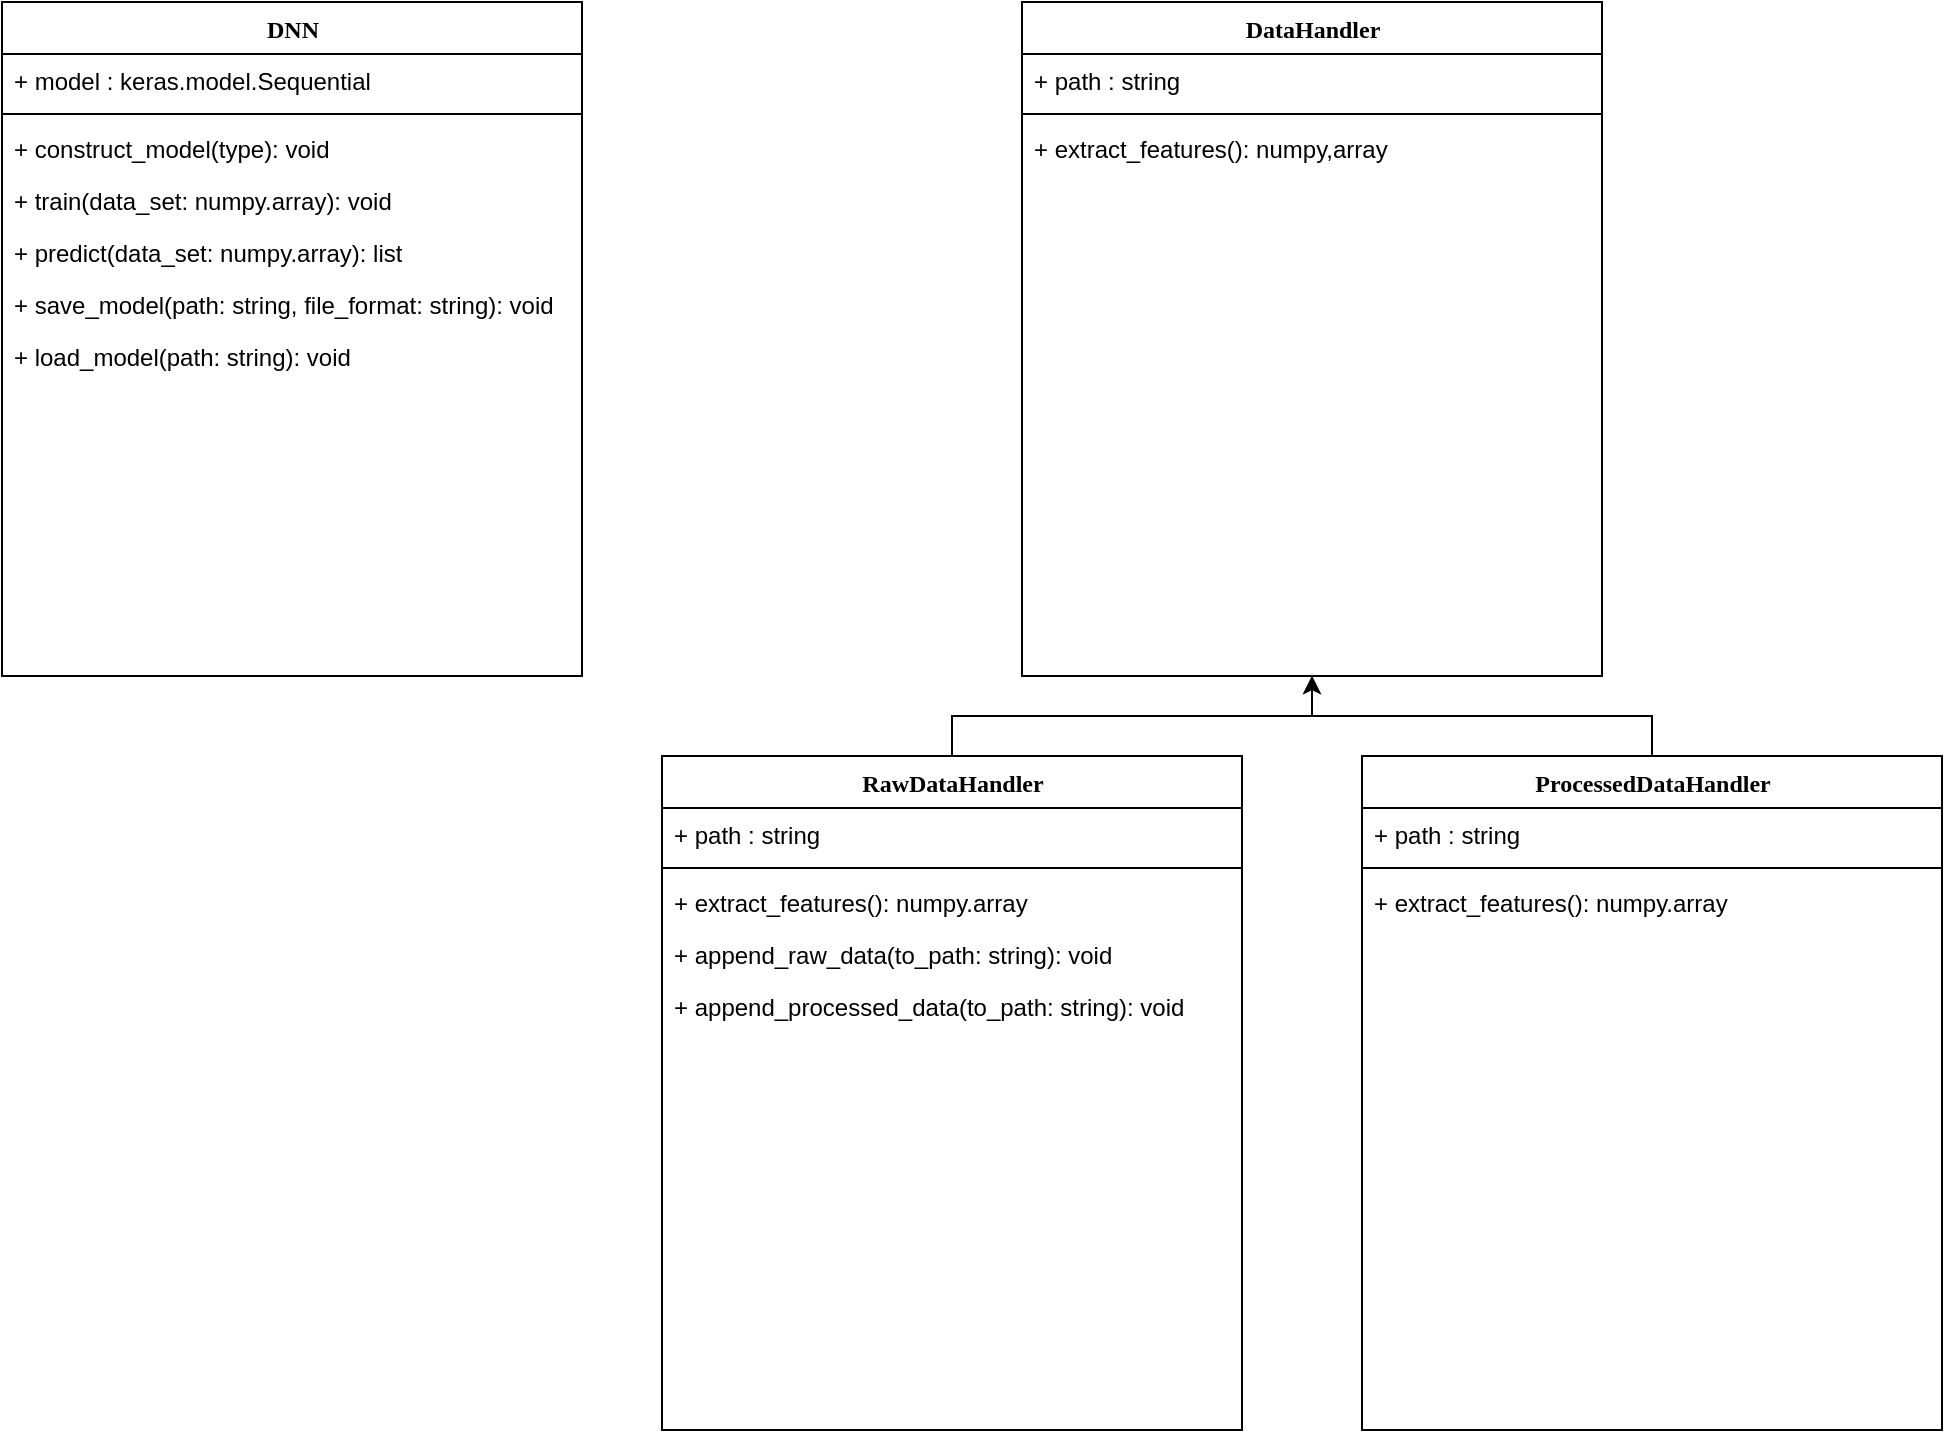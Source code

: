 <mxfile version="12.1.3" type="device" pages="1"><diagram name="Page-1" id="9f46799a-70d6-7492-0946-bef42562c5a5"><mxGraphModel dx="1408" dy="731" grid="1" gridSize="10" guides="1" tooltips="1" connect="1" arrows="1" fold="1" page="1" pageScale="1" pageWidth="1100" pageHeight="850" background="#ffffff" math="0" shadow="0"><root><mxCell id="0"/><mxCell id="1" parent="0"/><mxCell id="78961159f06e98e8-17" value="DNN" style="swimlane;html=1;fontStyle=1;align=center;verticalAlign=top;childLayout=stackLayout;horizontal=1;startSize=26;horizontalStack=0;resizeParent=1;resizeLast=0;collapsible=1;marginBottom=0;swimlaneFillColor=#ffffff;rounded=0;shadow=0;comic=0;labelBackgroundColor=none;strokeColor=#000000;strokeWidth=1;fillColor=none;fontFamily=Verdana;fontSize=12;fontColor=#000000;" parent="1" vertex="1"><mxGeometry x="90" y="83" width="290" height="337" as="geometry"/></mxCell><mxCell id="78961159f06e98e8-21" value="+ model : keras.model.Sequential" style="text;html=1;strokeColor=none;fillColor=none;align=left;verticalAlign=top;spacingLeft=4;spacingRight=4;whiteSpace=wrap;overflow=hidden;rotatable=0;points=[[0,0.5],[1,0.5]];portConstraint=eastwest;" parent="78961159f06e98e8-17" vertex="1"><mxGeometry y="26" width="290" height="26" as="geometry"/></mxCell><mxCell id="78961159f06e98e8-19" value="" style="line;html=1;strokeWidth=1;fillColor=none;align=left;verticalAlign=middle;spacingTop=-1;spacingLeft=3;spacingRight=3;rotatable=0;labelPosition=right;points=[];portConstraint=eastwest;" parent="78961159f06e98e8-17" vertex="1"><mxGeometry y="52" width="290" height="8" as="geometry"/></mxCell><mxCell id="78961159f06e98e8-20" value="+ construct_model(type): void" style="text;html=1;strokeColor=none;fillColor=none;align=left;verticalAlign=top;spacingLeft=4;spacingRight=4;whiteSpace=wrap;overflow=hidden;rotatable=0;points=[[0,0.5],[1,0.5]];portConstraint=eastwest;" parent="78961159f06e98e8-17" vertex="1"><mxGeometry y="60" width="290" height="26" as="geometry"/></mxCell><mxCell id="78961159f06e98e8-27" value="+ train(data_set: numpy.array): void" style="text;html=1;strokeColor=none;fillColor=none;align=left;verticalAlign=top;spacingLeft=4;spacingRight=4;whiteSpace=wrap;overflow=hidden;rotatable=0;points=[[0,0.5],[1,0.5]];portConstraint=eastwest;" parent="78961159f06e98e8-17" vertex="1"><mxGeometry y="86" width="290" height="26" as="geometry"/></mxCell><mxCell id="Pb-IT22uXrLHy0gSkg39-1" value="+ predict(data_set: numpy.array): list" style="text;html=1;strokeColor=none;fillColor=none;align=left;verticalAlign=top;spacingLeft=4;spacingRight=4;whiteSpace=wrap;overflow=hidden;rotatable=0;points=[[0,0.5],[1,0.5]];portConstraint=eastwest;" vertex="1" parent="78961159f06e98e8-17"><mxGeometry y="112" width="290" height="26" as="geometry"/></mxCell><mxCell id="Pb-IT22uXrLHy0gSkg39-3" value="+ save_model(path: string, file_format: string): void" style="text;html=1;strokeColor=none;fillColor=none;align=left;verticalAlign=top;spacingLeft=4;spacingRight=4;whiteSpace=wrap;overflow=hidden;rotatable=0;points=[[0,0.5],[1,0.5]];portConstraint=eastwest;" vertex="1" parent="78961159f06e98e8-17"><mxGeometry y="138" width="290" height="26" as="geometry"/></mxCell><mxCell id="Pb-IT22uXrLHy0gSkg39-4" value="+ load_model(path: string): void" style="text;html=1;strokeColor=none;fillColor=none;align=left;verticalAlign=top;spacingLeft=4;spacingRight=4;whiteSpace=wrap;overflow=hidden;rotatable=0;points=[[0,0.5],[1,0.5]];portConstraint=eastwest;" vertex="1" parent="78961159f06e98e8-17"><mxGeometry y="164" width="290" height="26" as="geometry"/></mxCell><mxCell id="Pb-IT22uXrLHy0gSkg39-5" value="DataHandler" style="swimlane;html=1;fontStyle=1;align=center;verticalAlign=top;childLayout=stackLayout;horizontal=1;startSize=26;horizontalStack=0;resizeParent=1;resizeLast=0;collapsible=1;marginBottom=0;swimlaneFillColor=#ffffff;rounded=0;shadow=0;comic=0;labelBackgroundColor=none;strokeColor=#000000;strokeWidth=1;fillColor=none;fontFamily=Verdana;fontSize=12;fontColor=#000000;" vertex="1" parent="1"><mxGeometry x="600" y="83" width="290" height="337" as="geometry"/></mxCell><mxCell id="Pb-IT22uXrLHy0gSkg39-6" value="+ path : string" style="text;html=1;strokeColor=none;fillColor=none;align=left;verticalAlign=top;spacingLeft=4;spacingRight=4;whiteSpace=wrap;overflow=hidden;rotatable=0;points=[[0,0.5],[1,0.5]];portConstraint=eastwest;" vertex="1" parent="Pb-IT22uXrLHy0gSkg39-5"><mxGeometry y="26" width="290" height="26" as="geometry"/></mxCell><mxCell id="Pb-IT22uXrLHy0gSkg39-7" value="" style="line;html=1;strokeWidth=1;fillColor=none;align=left;verticalAlign=middle;spacingTop=-1;spacingLeft=3;spacingRight=3;rotatable=0;labelPosition=right;points=[];portConstraint=eastwest;" vertex="1" parent="Pb-IT22uXrLHy0gSkg39-5"><mxGeometry y="52" width="290" height="8" as="geometry"/></mxCell><mxCell id="Pb-IT22uXrLHy0gSkg39-8" value="+ extract_features(): numpy,array" style="text;html=1;strokeColor=none;fillColor=none;align=left;verticalAlign=top;spacingLeft=4;spacingRight=4;whiteSpace=wrap;overflow=hidden;rotatable=0;points=[[0,0.5],[1,0.5]];portConstraint=eastwest;" vertex="1" parent="Pb-IT22uXrLHy0gSkg39-5"><mxGeometry y="60" width="290" height="26" as="geometry"/></mxCell><mxCell id="Pb-IT22uXrLHy0gSkg39-30" style="edgeStyle=orthogonalEdgeStyle;rounded=0;orthogonalLoop=1;jettySize=auto;html=1;exitX=0.5;exitY=0;exitDx=0;exitDy=0;entryX=0.5;entryY=1;entryDx=0;entryDy=0;" edge="1" parent="1" source="Pb-IT22uXrLHy0gSkg39-13" target="Pb-IT22uXrLHy0gSkg39-5"><mxGeometry relative="1" as="geometry"><mxPoint x="980" y="390" as="targetPoint"/></mxGeometry></mxCell><mxCell id="Pb-IT22uXrLHy0gSkg39-13" value="ProcessedDataHandler" style="swimlane;html=1;fontStyle=1;align=center;verticalAlign=top;childLayout=stackLayout;horizontal=1;startSize=26;horizontalStack=0;resizeParent=1;resizeLast=0;collapsible=1;marginBottom=0;swimlaneFillColor=#ffffff;rounded=0;shadow=0;comic=0;labelBackgroundColor=none;strokeColor=#000000;strokeWidth=1;fillColor=none;fontFamily=Verdana;fontSize=12;fontColor=#000000;" vertex="1" parent="1"><mxGeometry x="770" y="460" width="290" height="337" as="geometry"/></mxCell><mxCell id="Pb-IT22uXrLHy0gSkg39-14" value="+ path : string" style="text;html=1;strokeColor=none;fillColor=none;align=left;verticalAlign=top;spacingLeft=4;spacingRight=4;whiteSpace=wrap;overflow=hidden;rotatable=0;points=[[0,0.5],[1,0.5]];portConstraint=eastwest;" vertex="1" parent="Pb-IT22uXrLHy0gSkg39-13"><mxGeometry y="26" width="290" height="26" as="geometry"/></mxCell><mxCell id="Pb-IT22uXrLHy0gSkg39-15" value="" style="line;html=1;strokeWidth=1;fillColor=none;align=left;verticalAlign=middle;spacingTop=-1;spacingLeft=3;spacingRight=3;rotatable=0;labelPosition=right;points=[];portConstraint=eastwest;" vertex="1" parent="Pb-IT22uXrLHy0gSkg39-13"><mxGeometry y="52" width="290" height="8" as="geometry"/></mxCell><mxCell id="Pb-IT22uXrLHy0gSkg39-16" value="+ extract_features(): numpy.array" style="text;html=1;strokeColor=none;fillColor=none;align=left;verticalAlign=top;spacingLeft=4;spacingRight=4;whiteSpace=wrap;overflow=hidden;rotatable=0;points=[[0,0.5],[1,0.5]];portConstraint=eastwest;" vertex="1" parent="Pb-IT22uXrLHy0gSkg39-13"><mxGeometry y="60" width="290" height="26" as="geometry"/></mxCell><mxCell id="Pb-IT22uXrLHy0gSkg39-29" style="edgeStyle=orthogonalEdgeStyle;rounded=0;orthogonalLoop=1;jettySize=auto;html=1;exitX=0.5;exitY=0;exitDx=0;exitDy=0;entryX=0.5;entryY=1;entryDx=0;entryDy=0;" edge="1" parent="1" source="Pb-IT22uXrLHy0gSkg39-21" target="Pb-IT22uXrLHy0gSkg39-5"><mxGeometry relative="1" as="geometry"/></mxCell><mxCell id="Pb-IT22uXrLHy0gSkg39-21" value="RawDataHandler" style="swimlane;html=1;fontStyle=1;align=center;verticalAlign=top;childLayout=stackLayout;horizontal=1;startSize=26;horizontalStack=0;resizeParent=1;resizeLast=0;collapsible=1;marginBottom=0;swimlaneFillColor=#ffffff;rounded=0;shadow=0;comic=0;labelBackgroundColor=none;strokeColor=#000000;strokeWidth=1;fillColor=none;fontFamily=Verdana;fontSize=12;fontColor=#000000;" vertex="1" parent="1"><mxGeometry x="420" y="460" width="290" height="337" as="geometry"/></mxCell><mxCell id="Pb-IT22uXrLHy0gSkg39-22" value="+ path : string" style="text;html=1;strokeColor=none;fillColor=none;align=left;verticalAlign=top;spacingLeft=4;spacingRight=4;whiteSpace=wrap;overflow=hidden;rotatable=0;points=[[0,0.5],[1,0.5]];portConstraint=eastwest;" vertex="1" parent="Pb-IT22uXrLHy0gSkg39-21"><mxGeometry y="26" width="290" height="26" as="geometry"/></mxCell><mxCell id="Pb-IT22uXrLHy0gSkg39-23" value="" style="line;html=1;strokeWidth=1;fillColor=none;align=left;verticalAlign=middle;spacingTop=-1;spacingLeft=3;spacingRight=3;rotatable=0;labelPosition=right;points=[];portConstraint=eastwest;" vertex="1" parent="Pb-IT22uXrLHy0gSkg39-21"><mxGeometry y="52" width="290" height="8" as="geometry"/></mxCell><mxCell id="Pb-IT22uXrLHy0gSkg39-24" value="+ extract_features(): numpy.array" style="text;html=1;strokeColor=none;fillColor=none;align=left;verticalAlign=top;spacingLeft=4;spacingRight=4;whiteSpace=wrap;overflow=hidden;rotatable=0;points=[[0,0.5],[1,0.5]];portConstraint=eastwest;" vertex="1" parent="Pb-IT22uXrLHy0gSkg39-21"><mxGeometry y="60" width="290" height="26" as="geometry"/></mxCell><mxCell id="Pb-IT22uXrLHy0gSkg39-25" value="+ append_raw_data(to_path: string): void" style="text;html=1;strokeColor=none;fillColor=none;align=left;verticalAlign=top;spacingLeft=4;spacingRight=4;whiteSpace=wrap;overflow=hidden;rotatable=0;points=[[0,0.5],[1,0.5]];portConstraint=eastwest;" vertex="1" parent="Pb-IT22uXrLHy0gSkg39-21"><mxGeometry y="86" width="290" height="26" as="geometry"/></mxCell><mxCell id="Pb-IT22uXrLHy0gSkg39-26" value="+ append_processed_data(to_path: string): void" style="text;html=1;strokeColor=none;fillColor=none;align=left;verticalAlign=top;spacingLeft=4;spacingRight=4;whiteSpace=wrap;overflow=hidden;rotatable=0;points=[[0,0.5],[1,0.5]];portConstraint=eastwest;" vertex="1" parent="Pb-IT22uXrLHy0gSkg39-21"><mxGeometry y="112" width="290" height="26" as="geometry"/></mxCell></root></mxGraphModel></diagram></mxfile>